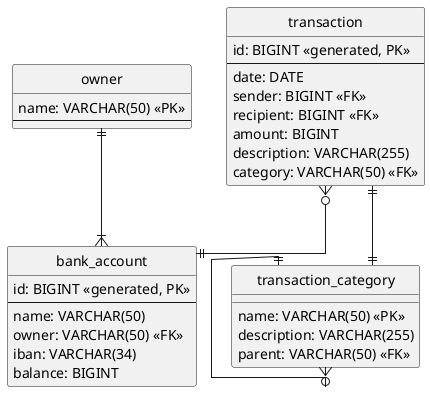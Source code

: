 @startuml
hide circle
skinparam linetype ortho

entity "owner" {
    name: VARCHAR(50) <<PK>>
    --
}

entity "bank_account" {
    id: BIGINT <<generated, PK>>
    --
    name: VARCHAR(50)
    owner: VARCHAR(50) <<FK>>
    iban: VARCHAR(34)
    balance: BIGINT
}

entity "transaction" {
    id: BIGINT <<generated, PK>>
    --
    date: DATE
    sender: BIGINT <<FK>>
    recipient: BIGINT <<FK>>
    amount: BIGINT
    description: VARCHAR(255)
    category: VARCHAR(50) <<FK>>
}

entity "transaction_category" {
    name: VARCHAR(50) <<PK>>
    description: VARCHAR(255)
    parent: VARCHAR(50) <<FK>>
}

"owner" ||--|{ "bank_account"
"transaction" }o--|| "bank_account"
"transaction" ||--|| "transaction_category"
"transaction_category" ||--o{ "transaction_category"

@enduml